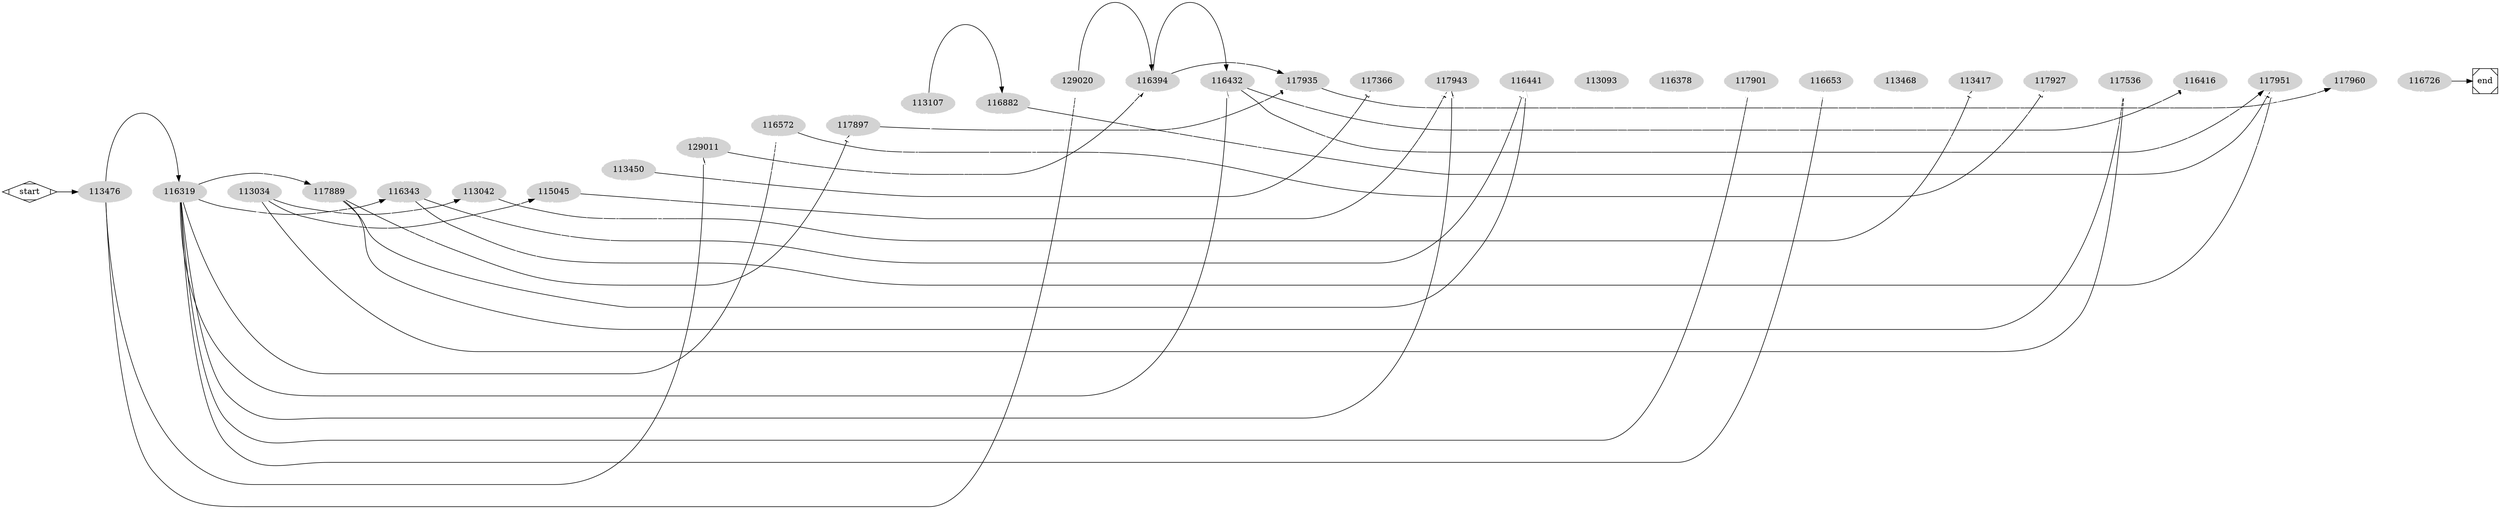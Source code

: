 digraph G {
rankdir = LR;
subgraph ordenacao
{
node [style=filled,color=lightgrey];
113476 -> 116319 -> 113034 -> 117889 -> 116343 -> 113042 -> 115045 -> 113450 -> 129011 -> 116572 -> 117897 -> 113107 -> 116882 -> 129020 -> 116394 -> 116432 -> 117935 -> 117366 -> 117943 -> 116441 -> 113093 -> 116378 -> 117901 -> 116653 -> 113468 -> 113417 -> 117927 -> 117536 -> 116416 -> 117951 -> 117960 -> 116726[color=white, style=dotted];
}
subgraph ordenacao
{
node [style=filled,color=lightgrey];
113476 -> 116319 -> 113034 -> 117889 -> 116343 -> 113042 -> 115045 -> 113450 -> 129011 -> 116572 -> 117897 -> 113107 -> 116882 -> 129020 -> 116394 -> 116432 -> 117935 -> 117366 -> 117943 -> 116441 -> 113093 -> 116378 -> 117901 -> 116653 -> 113468 -> 113417 -> 117927 -> 117536 -> 116416 -> 117951 -> 117960 -> 116726[color=white, style=dotted];
}
subgraph ordenacao
{
node [style=filled,color=lightgrey];
113476 -> 116319 -> 113034 -> 117889 -> 116343 -> 113042 -> 115045 -> 113450 -> 129011 -> 116572 -> 117897 -> 113107 -> 116882 -> 129020 -> 116394 -> 116432 -> 117935 -> 117366 -> 117943 -> 116441 -> 113093 -> 116378 -> 117901 -> 116653 -> 113468 -> 113417 -> 117927 -> 117536 -> 116416 -> 117951 -> 117960 -> 116726[color=white, style=dotted];
}
subgraph ordenacao
{
node [style=filled,color=lightgrey];
113476 -> 116319 -> 113034 -> 117889 -> 116343 -> 113042 -> 115045 -> 113450 -> 129011 -> 116572 -> 117897 -> 113107 -> 116882 -> 129020 -> 116394 -> 116432 -> 117935 -> 117366 -> 117943 -> 116441 -> 113093 -> 116378 -> 117901 -> 116653 -> 113468 -> 113417 -> 117927 -> 117536 -> 116416 -> 117951 -> 117960 -> 116726[color=white, style=dotted];
}
subgraph ordenacao
{
node [style=filled,color=lightgrey];
113476 -> 116319 -> 113034 -> 117889 -> 116343 -> 113042 -> 115045 -> 113450 -> 129011 -> 116572 -> 117897 -> 113107 -> 116882 -> 129020 -> 116394 -> 116432 -> 117935 -> 117366 -> 117943 -> 116441 -> 113093 -> 116378 -> 117901 -> 116653 -> 113468 -> 113417 -> 117927 -> 117536 -> 116416 -> 117951 -> 117960 -> 116726[color=white, style=dotted];
}
subgraph ordenacao
{
node [style=filled,color=lightgrey];
113476 -> 116319 -> 113034 -> 117889 -> 116343 -> 113042 -> 115045 -> 113450 -> 129011 -> 116572 -> 117897 -> 113107 -> 116882 -> 129020 -> 116394 -> 116432 -> 117935 -> 117366 -> 117943 -> 116441 -> 113093 -> 116378 -> 117901 -> 116653 -> 113468 -> 113417 -> 117927 -> 117536 -> 116416 -> 117951 -> 117960 -> 116726[color=white, style=dotted];
}
subgraph ordenacao
{
node [style=filled,color=lightgrey];
113476 -> 116319 -> 113034 -> 117889 -> 116343 -> 113042 -> 115045 -> 113450 -> 129011 -> 116572 -> 117897 -> 113107 -> 116882 -> 129020 -> 116394 -> 116432 -> 117935 -> 117366 -> 117943 -> 116441 -> 113093 -> 116378 -> 117901 -> 116653 -> 113468 -> 113417 -> 117927 -> 117536 -> 116416 -> 117951 -> 117960 -> 116726[color=white, style=dotted];
}
subgraph ordenacao
{
node [style=filled,color=lightgrey];
113476 -> 116319 -> 113034 -> 117889 -> 116343 -> 113042 -> 115045 -> 113450 -> 129011 -> 116572 -> 117897 -> 113107 -> 116882 -> 129020 -> 116394 -> 116432 -> 117935 -> 117366 -> 117943 -> 116441 -> 113093 -> 116378 -> 117901 -> 116653 -> 113468 -> 113417 -> 117927 -> 117536 -> 116416 -> 117951 -> 117960 -> 116726[color=white, style=dotted];
}
subgraph ordenacao
{
node [style=filled,color=lightgrey];
113476 -> 116319 -> 113034 -> 117889 -> 116343 -> 113042 -> 115045 -> 113450 -> 129011 -> 116572 -> 117897 -> 113107 -> 116882 -> 129020 -> 116394 -> 116432 -> 117935 -> 117366 -> 117943 -> 116441 -> 113093 -> 116378 -> 117901 -> 116653 -> 113468 -> 113417 -> 117927 -> 117536 -> 116416 -> 117951 -> 117960 -> 116726[color=white, style=dotted];
}
subgraph ordenacao
{
node [style=filled,color=lightgrey];
113476 -> 116319 -> 113034 -> 117889 -> 116343 -> 113042 -> 115045 -> 113450 -> 129011 -> 116572 -> 117897 -> 113107 -> 116882 -> 129020 -> 116394 -> 116432 -> 117935 -> 117366 -> 117943 -> 116441 -> 113093 -> 116378 -> 117901 -> 116653 -> 113468 -> 113417 -> 117927 -> 117536 -> 116416 -> 117951 -> 117960 -> 116726[color=white, style=dotted];
}
subgraph ordenacao
{
node [style=filled,color=lightgrey];
113476 -> 116319 -> 113034 -> 117889 -> 116343 -> 113042 -> 115045 -> 113450 -> 129011 -> 116572 -> 117897 -> 113107 -> 116882 -> 129020 -> 116394 -> 116432 -> 117935 -> 117366 -> 117943 -> 116441 -> 113093 -> 116378 -> 117901 -> 116653 -> 113468 -> 113417 -> 117927 -> 117536 -> 116416 -> 117951 -> 117960 -> 116726[color=white, style=dotted];
}
subgraph ordenacao
{
node [style=filled,color=lightgrey];
113476 -> 116319 -> 113034 -> 117889 -> 116343 -> 113042 -> 115045 -> 113450 -> 129011 -> 116572 -> 117897 -> 113107 -> 116882 -> 129020 -> 116394 -> 116432 -> 117935 -> 117366 -> 117943 -> 116441 -> 113093 -> 116378 -> 117901 -> 116653 -> 113468 -> 113417 -> 117927 -> 117536 -> 116416 -> 117951 -> 117960 -> 116726[color=white, style=dotted];
}
subgraph ordenacao
{
node [style=filled,color=lightgrey];
113476 -> 116319 -> 113034 -> 117889 -> 116343 -> 113042 -> 115045 -> 113450 -> 129011 -> 116572 -> 117897 -> 113107 -> 116882 -> 129020 -> 116394 -> 116432 -> 117935 -> 117366 -> 117943 -> 116441 -> 113093 -> 116378 -> 117901 -> 116653 -> 113468 -> 113417 -> 117927 -> 117536 -> 116416 -> 117951 -> 117960 -> 116726[color=white, style=dotted];
}
subgraph ordenacao
{
node [style=filled,color=lightgrey];
113476 -> 116319 -> 113034 -> 117889 -> 116343 -> 113042 -> 115045 -> 113450 -> 129011 -> 116572 -> 117897 -> 113107 -> 116882 -> 129020 -> 116394 -> 116432 -> 117935 -> 117366 -> 117943 -> 116441 -> 113093 -> 116378 -> 117901 -> 116653 -> 113468 -> 113417 -> 117927 -> 117536 -> 116416 -> 117951 -> 117960 -> 116726[color=white, style=dotted];
}
subgraph ordenacao
{
node [style=filled,color=lightgrey];
113476 -> 116319 -> 113034 -> 117889 -> 116343 -> 113042 -> 115045 -> 113450 -> 129011 -> 116572 -> 117897 -> 113107 -> 116882 -> 129020 -> 116394 -> 116432 -> 117935 -> 117366 -> 117943 -> 116441 -> 113093 -> 116378 -> 117901 -> 116653 -> 113468 -> 113417 -> 117927 -> 117536 -> 116416 -> 117951 -> 117960 -> 116726[color=white, style=dotted];
}
subgraph ordenacao
{
node [style=filled,color=lightgrey];
113476 -> 116319 -> 113034 -> 117889 -> 116343 -> 113042 -> 115045 -> 113450 -> 129011 -> 116572 -> 117897 -> 113107 -> 116882 -> 129020 -> 116394 -> 116432 -> 117935 -> 117366 -> 117943 -> 116441 -> 113093 -> 116378 -> 117901 -> 116653 -> 113468 -> 113417 -> 117927 -> 117536 -> 116416 -> 117951 -> 117960 -> 116726[color=white, style=dotted];
}
subgraph ordenacao
{
node [style=filled,color=lightgrey];
113476 -> 116319 -> 113034 -> 117889 -> 116343 -> 113042 -> 115045 -> 113450 -> 129011 -> 116572 -> 117897 -> 113107 -> 116882 -> 129020 -> 116394 -> 116432 -> 117935 -> 117366 -> 117943 -> 116441 -> 113093 -> 116378 -> 117901 -> 116653 -> 113468 -> 113417 -> 117927 -> 117536 -> 116416 -> 117951 -> 117960 -> 116726[color=white, style=dotted];
}
subgraph ordenacao
{
node [style=filled,color=lightgrey];
113476 -> 116319 -> 113034 -> 117889 -> 116343 -> 113042 -> 115045 -> 113450 -> 129011 -> 116572 -> 117897 -> 113107 -> 116882 -> 129020 -> 116394 -> 116432 -> 117935 -> 117366 -> 117943 -> 116441 -> 113093 -> 116378 -> 117901 -> 116653 -> 113468 -> 113417 -> 117927 -> 117536 -> 116416 -> 117951 -> 117960 -> 116726[color=white, style=dotted];
}
subgraph ordenacao
{
node [style=filled,color=lightgrey];
113476 -> 116319 -> 113034 -> 117889 -> 116343 -> 113042 -> 115045 -> 113450 -> 129011 -> 116572 -> 117897 -> 113107 -> 116882 -> 129020 -> 116394 -> 116432 -> 117935 -> 117366 -> 117943 -> 116441 -> 113093 -> 116378 -> 117901 -> 116653 -> 113468 -> 113417 -> 117927 -> 117536 -> 116416 -> 117951 -> 117960 -> 116726[color=white, style=dotted];
}
subgraph ordenacao
{
node [style=filled,color=lightgrey];
113476 -> 116319 -> 113034 -> 117889 -> 116343 -> 113042 -> 115045 -> 113450 -> 129011 -> 116572 -> 117897 -> 113107 -> 116882 -> 129020 -> 116394 -> 116432 -> 117935 -> 117366 -> 117943 -> 116441 -> 113093 -> 116378 -> 117901 -> 116653 -> 113468 -> 113417 -> 117927 -> 117536 -> 116416 -> 117951 -> 117960 -> 116726[color=white, style=dotted];
}
113476 -> 129011;
113476 -> 129020;
113476 -> 116319;
116319 -> 117889;
116319 -> 117901;
116319 -> 116572;
116319 -> 116343;
116319 -> 116653;
116319 -> 116432;
116319 -> 117943;
113034 -> 113042;
113034 -> 115045;
113034 -> 117536;
117889 -> 117897;
117889 -> 116441;
117889 -> 117536;
116343 -> 116441;
116343 -> 117951;
113042 -> 113417;
115045 -> 117943;
113450 -> 117366;
129011 -> 116394;
116572 -> 117927;
117897 -> 117935;
113107 -> 116882;
116882 -> 117951;
129020 -> 116394;
116394 -> 117935;
116394 -> 116432;
116432 -> 116416;
116432 -> 117951;
117935 -> 117960;
start -> 113476;
116726 -> end;
start [shape=Mdiamond];
end [shape=Msquare];
}
